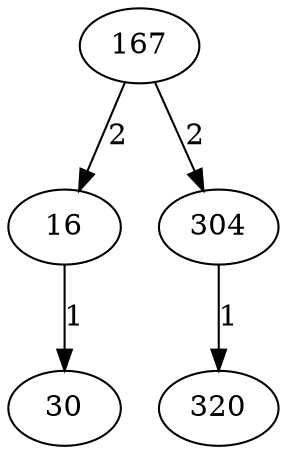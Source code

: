 digraph avltree 
{
167 -> 16 [label = 2];
167 -> 304 [label = 2];
16 -> 30 [label = 1];
304 -> 320 [label = 1];
}
